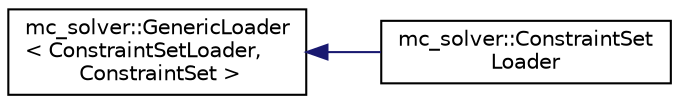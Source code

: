digraph "Graphical Class Hierarchy"
{
 // INTERACTIVE_SVG=YES
 // LATEX_PDF_SIZE
  edge [fontname="Helvetica",fontsize="10",labelfontname="Helvetica",labelfontsize="10"];
  node [fontname="Helvetica",fontsize="10",shape=record];
  rankdir="LR";
  Node0 [label="mc_solver::GenericLoader\l\< ConstraintSetLoader,\l ConstraintSet \>",height=0.2,width=0.4,color="black", fillcolor="white", style="filled",URL="$structmc__solver_1_1GenericLoader.html",tooltip=" "];
  Node0 -> Node1 [dir="back",color="midnightblue",fontsize="10",style="solid",fontname="Helvetica"];
  Node1 [label="mc_solver::ConstraintSet\lLoader",height=0.2,width=0.4,color="black", fillcolor="white", style="filled",URL="$structmc__solver_1_1ConstraintSetLoader.html",tooltip=" "];
}

